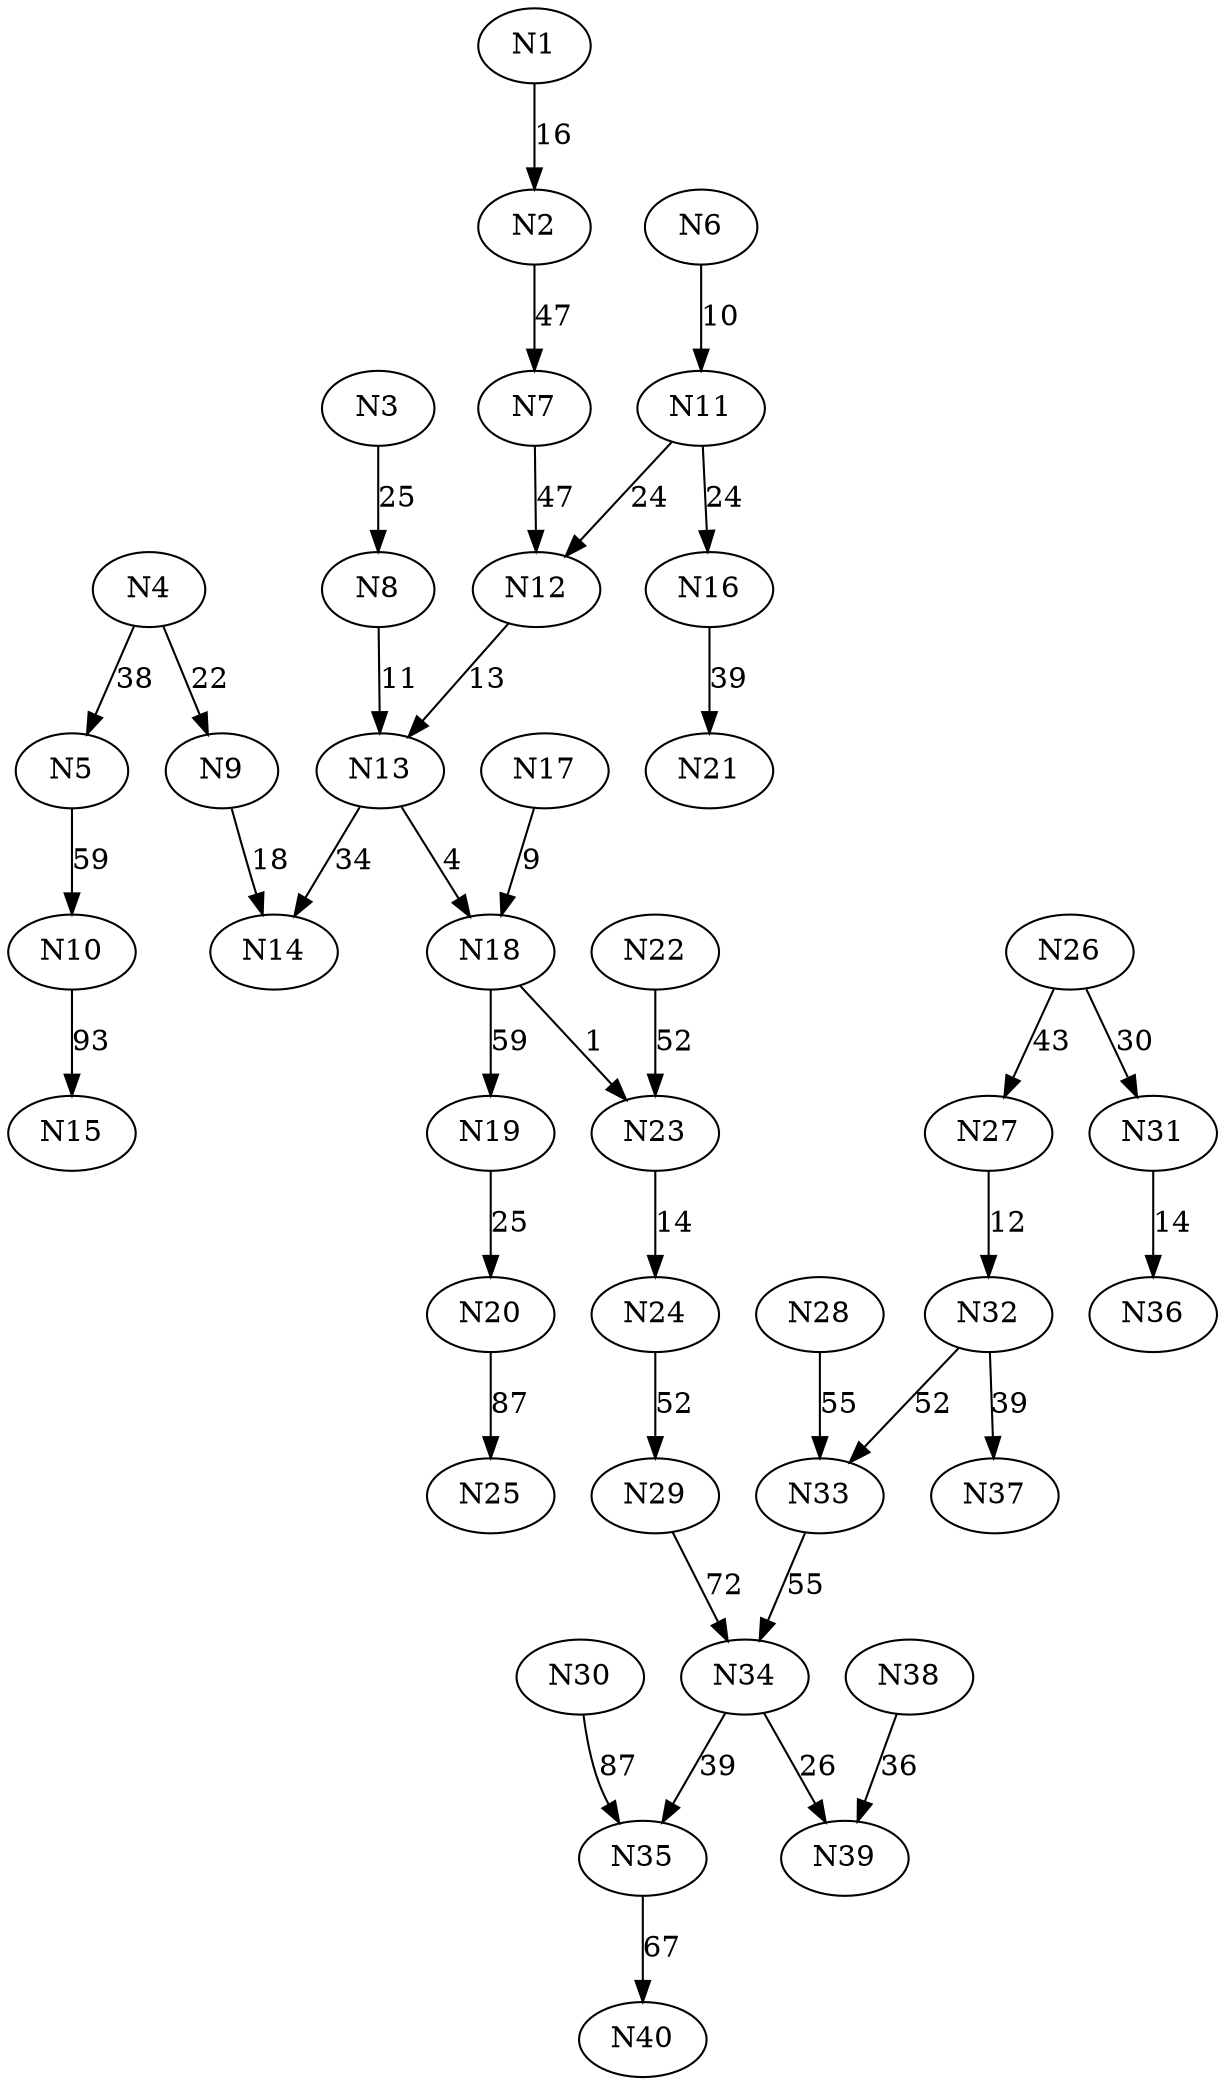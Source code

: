 digraph Grafo {
    1[label="N1"];
    2[label="N2"];
    3[label="N3"];
    4[label="N4"];
    5[label="N5"];
    6[label="N6"];
    7[label="N7"];
    8[label="N8"];
    9[label="N9"];
    10[label="N10"];
    11[label="N11"];
    12[label="N12"];
    13[label="N13"];
    14[label="N14"];
    15[label="N15"];
    16[label="N16"];
    17[label="N17"];
    18[label="N18"];
    19[label="N19"];
    20[label="N20"];
    21[label="N21"];
    22[label="N22"];
    23[label="N23"];
    24[label="N24"];
    25[label="N25"];
    26[label="N26"];
    27[label="N27"];
    28[label="N28"];
    29[label="N29"];
    30[label="N30"];
    31[label="N31"];
    32[label="N32"];
    33[label="N33"];
    34[label="N34"];
    35[label="N35"];
    36[label="N36"];
    37[label="N37"];
    38[label="N38"];
    39[label="N39"];
    40[label="N40"];
    1 -> 2[label="16"];
    2 -> 7[label="47"];
    7 -> 12[label="47"];
    12 -> 13[label="13"];
    13 -> 18[label="4"];
    18 -> 23[label="1"];
    17 -> 18[label="9"];
    8 -> 13[label="11"];
    23 -> 24[label="14"];
    11 -> 12[label="24"];
    6 -> 11[label="10"];
    11 -> 16[label="24"];
    3 -> 8[label="25"];
    13 -> 14[label="34"];
    9 -> 14[label="18"];
    4 -> 9[label="22"];
    4 -> 5[label="38"];
    16 -> 21[label="39"];
    22 -> 23[label="52"];
    24 -> 29[label="52"];
    5 -> 10[label="59"];
    18 -> 19[label="59"];
    19 -> 20[label="25"];
    29 -> 34[label="72"];
    34 -> 39[label="26"];
    38 -> 39[label="36"];
    34 -> 35[label="39"];
    33 -> 34[label="55"];
    32 -> 33[label="52"];
    27 -> 32[label="12"];
    32 -> 37[label="39"];
    26 -> 27[label="43"];
    26 -> 31[label="30"];
    31 -> 36[label="14"];
    28 -> 33[label="55"];
    35 -> 40[label="67"];
    20 -> 25[label="87"];
    30 -> 35[label="87"];
    10 -> 15[label="93"];
}
